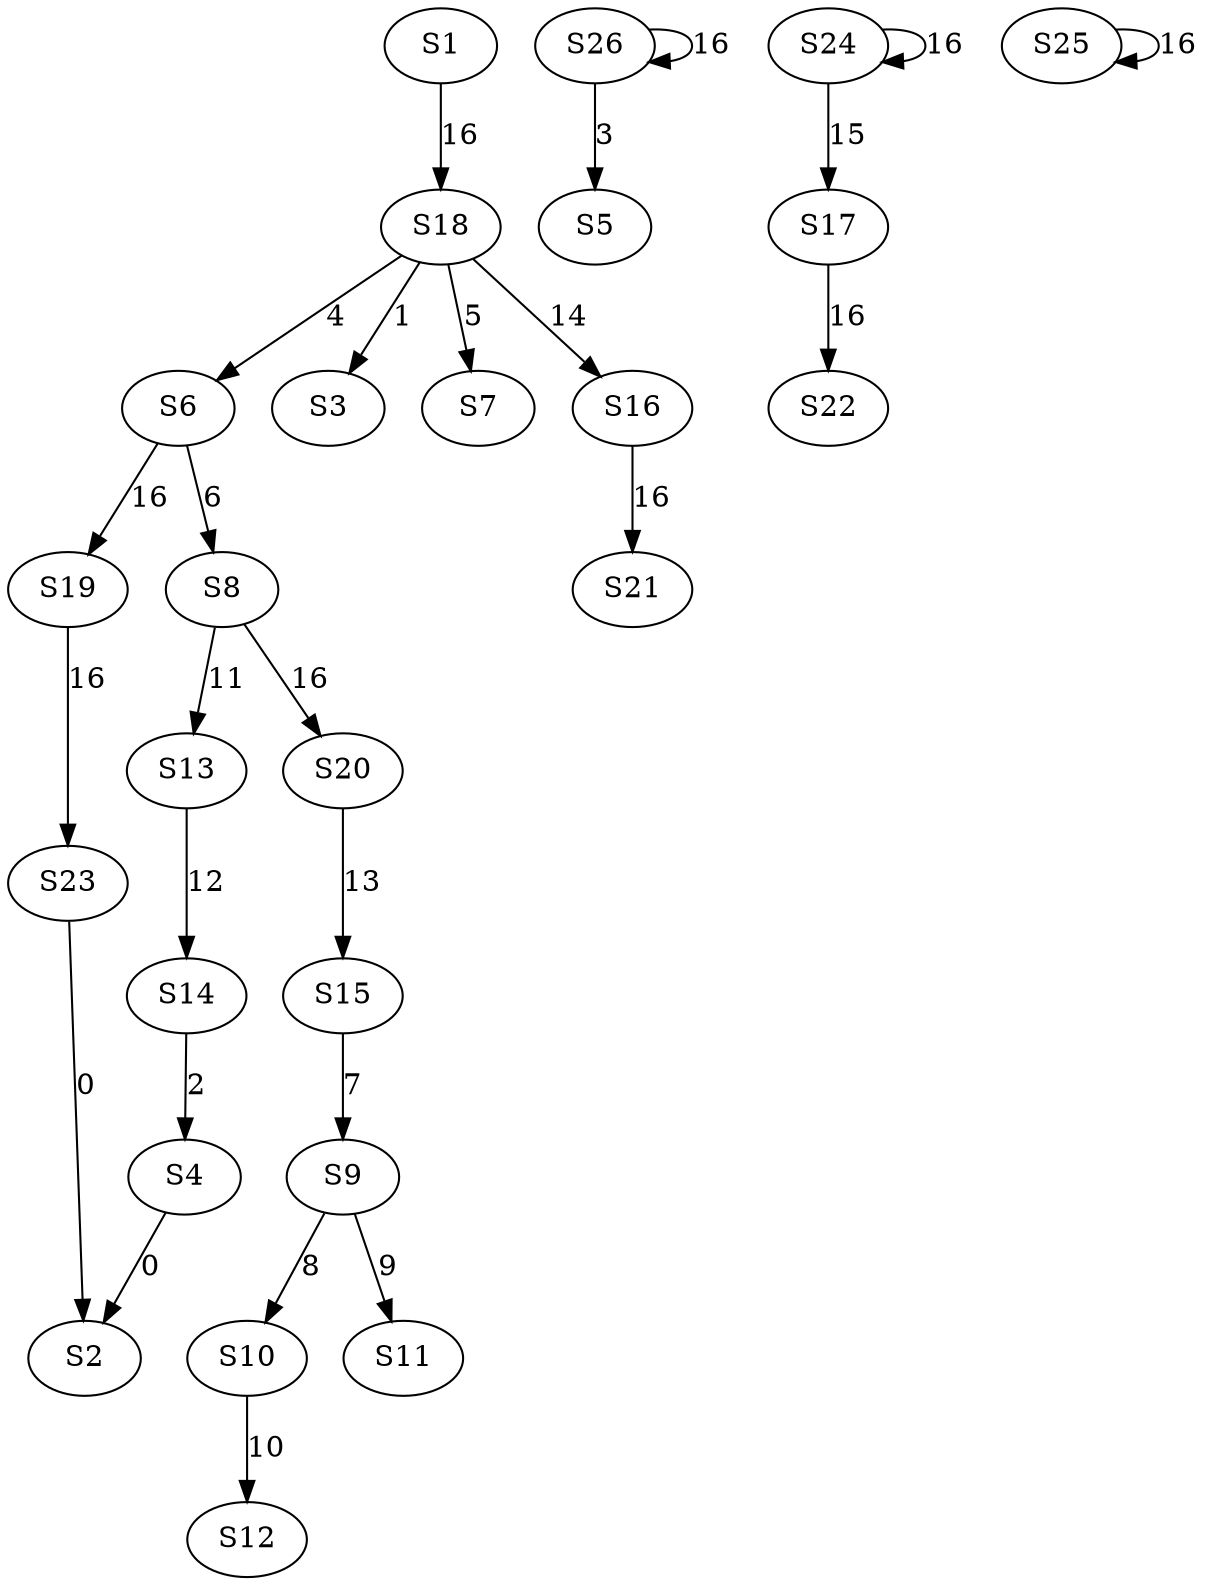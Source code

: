 strict digraph {
	S23 -> S2 [ label = 0 ];
	S18 -> S3 [ label = 1 ];
	S14 -> S4 [ label = 2 ];
	S26 -> S5 [ label = 3 ];
	S18 -> S6 [ label = 4 ];
	S18 -> S7 [ label = 5 ];
	S6 -> S8 [ label = 6 ];
	S15 -> S9 [ label = 7 ];
	S9 -> S10 [ label = 8 ];
	S9 -> S11 [ label = 9 ];
	S10 -> S12 [ label = 10 ];
	S8 -> S13 [ label = 11 ];
	S13 -> S14 [ label = 12 ];
	S20 -> S15 [ label = 13 ];
	S18 -> S16 [ label = 14 ];
	S24 -> S17 [ label = 15 ];
	S1 -> S18 [ label = 16 ];
	S6 -> S19 [ label = 16 ];
	S8 -> S20 [ label = 16 ];
	S16 -> S21 [ label = 16 ];
	S17 -> S22 [ label = 16 ];
	S19 -> S23 [ label = 16 ];
	S24 -> S24 [ label = 16 ];
	S25 -> S25 [ label = 16 ];
	S26 -> S26 [ label = 16 ];
	S4 -> S2 [ label = 0 ];
}